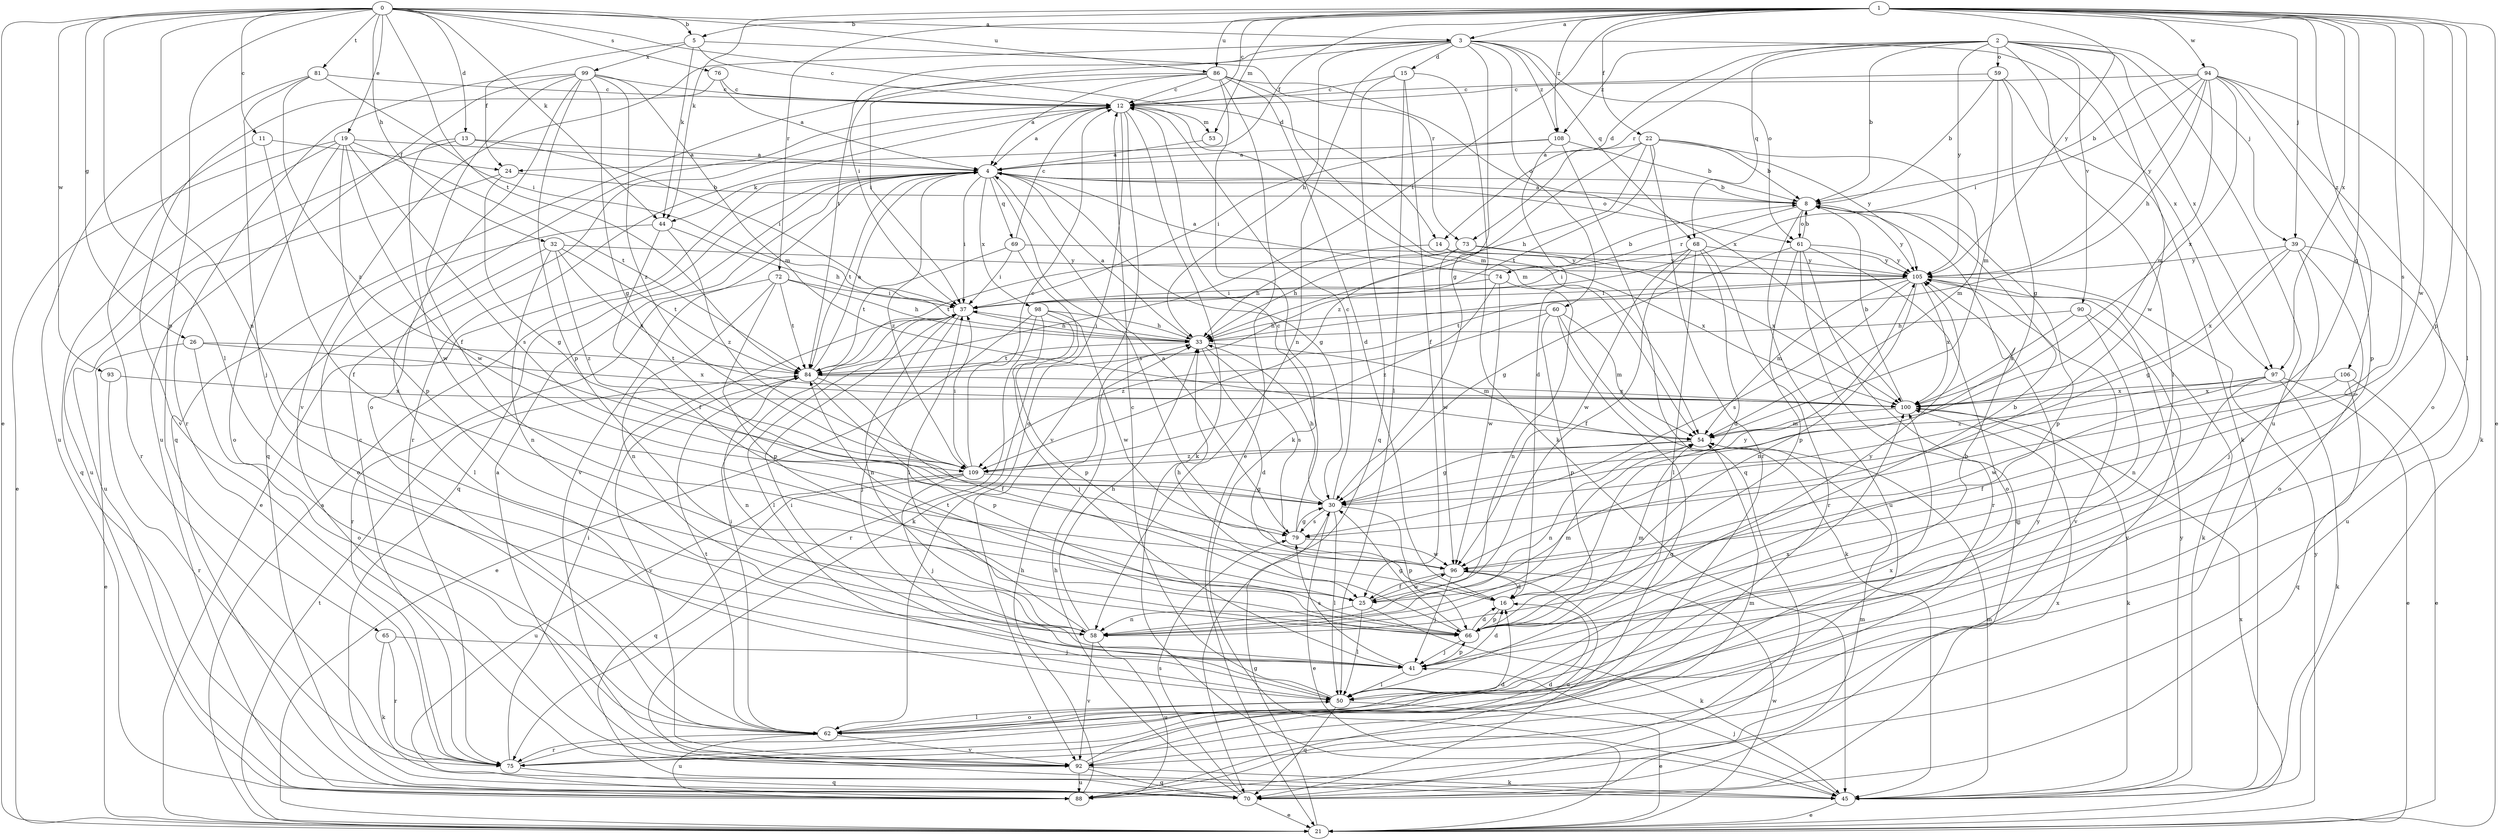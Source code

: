 strict digraph  {
0;
1;
2;
3;
4;
5;
8;
11;
12;
13;
14;
15;
16;
19;
21;
22;
24;
25;
26;
30;
32;
33;
37;
39;
41;
44;
45;
50;
53;
54;
58;
59;
60;
61;
62;
65;
66;
68;
69;
70;
72;
73;
74;
75;
76;
79;
81;
84;
86;
88;
90;
92;
93;
94;
96;
97;
98;
99;
100;
105;
106;
108;
109;
0 -> 3  [label=a];
0 -> 5  [label=b];
0 -> 11  [label=c];
0 -> 13  [label=d];
0 -> 14  [label=d];
0 -> 19  [label=e];
0 -> 21  [label=e];
0 -> 26  [label=g];
0 -> 32  [label=h];
0 -> 44  [label=k];
0 -> 50  [label=l];
0 -> 58  [label=n];
0 -> 65  [label=p];
0 -> 76  [label=s];
0 -> 81  [label=t];
0 -> 84  [label=t];
0 -> 86  [label=u];
0 -> 93  [label=w];
1 -> 3  [label=a];
1 -> 5  [label=b];
1 -> 12  [label=c];
1 -> 21  [label=e];
1 -> 22  [label=f];
1 -> 24  [label=f];
1 -> 30  [label=g];
1 -> 39  [label=j];
1 -> 44  [label=k];
1 -> 50  [label=l];
1 -> 53  [label=m];
1 -> 66  [label=p];
1 -> 72  [label=r];
1 -> 79  [label=s];
1 -> 84  [label=t];
1 -> 86  [label=u];
1 -> 94  [label=w];
1 -> 96  [label=w];
1 -> 97  [label=x];
1 -> 105  [label=y];
1 -> 106  [label=z];
1 -> 108  [label=z];
2 -> 8  [label=b];
2 -> 14  [label=d];
2 -> 39  [label=j];
2 -> 50  [label=l];
2 -> 59  [label=o];
2 -> 68  [label=q];
2 -> 73  [label=r];
2 -> 88  [label=u];
2 -> 90  [label=v];
2 -> 96  [label=w];
2 -> 97  [label=x];
2 -> 105  [label=y];
2 -> 108  [label=z];
3 -> 15  [label=d];
3 -> 30  [label=g];
3 -> 33  [label=h];
3 -> 37  [label=i];
3 -> 58  [label=n];
3 -> 60  [label=o];
3 -> 61  [label=o];
3 -> 68  [label=q];
3 -> 84  [label=t];
3 -> 92  [label=v];
3 -> 97  [label=x];
3 -> 108  [label=z];
4 -> 8  [label=b];
4 -> 21  [label=e];
4 -> 30  [label=g];
4 -> 37  [label=i];
4 -> 44  [label=k];
4 -> 61  [label=o];
4 -> 69  [label=q];
4 -> 70  [label=q];
4 -> 79  [label=s];
4 -> 84  [label=t];
4 -> 92  [label=v];
4 -> 98  [label=x];
4 -> 109  [label=z];
5 -> 12  [label=c];
5 -> 24  [label=f];
5 -> 44  [label=k];
5 -> 73  [label=r];
5 -> 99  [label=x];
8 -> 4  [label=a];
8 -> 61  [label=o];
8 -> 66  [label=p];
8 -> 74  [label=r];
8 -> 88  [label=u];
8 -> 105  [label=y];
11 -> 24  [label=f];
11 -> 25  [label=f];
11 -> 75  [label=r];
12 -> 4  [label=a];
12 -> 45  [label=k];
12 -> 53  [label=m];
12 -> 54  [label=m];
12 -> 62  [label=o];
12 -> 70  [label=q];
12 -> 75  [label=r];
12 -> 92  [label=v];
13 -> 4  [label=a];
13 -> 37  [label=i];
13 -> 88  [label=u];
13 -> 96  [label=w];
14 -> 33  [label=h];
14 -> 100  [label=x];
14 -> 105  [label=y];
15 -> 12  [label=c];
15 -> 25  [label=f];
15 -> 45  [label=k];
15 -> 50  [label=l];
15 -> 70  [label=q];
16 -> 8  [label=b];
16 -> 33  [label=h];
16 -> 66  [label=p];
19 -> 4  [label=a];
19 -> 21  [label=e];
19 -> 62  [label=o];
19 -> 66  [label=p];
19 -> 70  [label=q];
19 -> 79  [label=s];
19 -> 84  [label=t];
19 -> 96  [label=w];
21 -> 4  [label=a];
21 -> 30  [label=g];
21 -> 84  [label=t];
21 -> 96  [label=w];
21 -> 100  [label=x];
21 -> 105  [label=y];
22 -> 4  [label=a];
22 -> 8  [label=b];
22 -> 33  [label=h];
22 -> 54  [label=m];
22 -> 75  [label=r];
22 -> 84  [label=t];
22 -> 105  [label=y];
22 -> 109  [label=z];
24 -> 8  [label=b];
24 -> 30  [label=g];
24 -> 88  [label=u];
25 -> 45  [label=k];
25 -> 50  [label=l];
25 -> 58  [label=n];
25 -> 96  [label=w];
25 -> 105  [label=y];
26 -> 21  [label=e];
26 -> 62  [label=o];
26 -> 84  [label=t];
26 -> 100  [label=x];
30 -> 12  [label=c];
30 -> 21  [label=e];
30 -> 33  [label=h];
30 -> 50  [label=l];
30 -> 66  [label=p];
30 -> 79  [label=s];
32 -> 50  [label=l];
32 -> 58  [label=n];
32 -> 84  [label=t];
32 -> 100  [label=x];
32 -> 105  [label=y];
32 -> 109  [label=z];
33 -> 4  [label=a];
33 -> 16  [label=d];
33 -> 37  [label=i];
33 -> 54  [label=m];
33 -> 79  [label=s];
33 -> 84  [label=t];
37 -> 33  [label=h];
37 -> 41  [label=j];
37 -> 50  [label=l];
37 -> 58  [label=n];
39 -> 30  [label=g];
39 -> 41  [label=j];
39 -> 62  [label=o];
39 -> 88  [label=u];
39 -> 100  [label=x];
39 -> 105  [label=y];
41 -> 16  [label=d];
41 -> 50  [label=l];
41 -> 66  [label=p];
41 -> 79  [label=s];
44 -> 25  [label=f];
44 -> 33  [label=h];
44 -> 62  [label=o];
44 -> 109  [label=z];
45 -> 21  [label=e];
45 -> 41  [label=j];
45 -> 54  [label=m];
45 -> 105  [label=y];
50 -> 8  [label=b];
50 -> 12  [label=c];
50 -> 21  [label=e];
50 -> 37  [label=i];
50 -> 62  [label=o];
50 -> 70  [label=q];
50 -> 100  [label=x];
53 -> 4  [label=a];
54 -> 30  [label=g];
54 -> 58  [label=n];
54 -> 109  [label=z];
58 -> 33  [label=h];
58 -> 37  [label=i];
58 -> 54  [label=m];
58 -> 88  [label=u];
58 -> 92  [label=v];
59 -> 8  [label=b];
59 -> 12  [label=c];
59 -> 30  [label=g];
59 -> 45  [label=k];
59 -> 54  [label=m];
60 -> 33  [label=h];
60 -> 45  [label=k];
60 -> 54  [label=m];
60 -> 66  [label=p];
60 -> 70  [label=q];
60 -> 109  [label=z];
61 -> 8  [label=b];
61 -> 30  [label=g];
61 -> 62  [label=o];
61 -> 66  [label=p];
61 -> 70  [label=q];
61 -> 75  [label=r];
61 -> 105  [label=y];
62 -> 37  [label=i];
62 -> 50  [label=l];
62 -> 75  [label=r];
62 -> 84  [label=t];
62 -> 88  [label=u];
62 -> 92  [label=v];
62 -> 100  [label=x];
65 -> 41  [label=j];
65 -> 45  [label=k];
65 -> 75  [label=r];
66 -> 16  [label=d];
66 -> 30  [label=g];
66 -> 41  [label=j];
66 -> 54  [label=m];
66 -> 84  [label=t];
66 -> 105  [label=y];
68 -> 16  [label=d];
68 -> 25  [label=f];
68 -> 37  [label=i];
68 -> 50  [label=l];
68 -> 75  [label=r];
68 -> 96  [label=w];
68 -> 105  [label=y];
69 -> 12  [label=c];
69 -> 37  [label=i];
69 -> 45  [label=k];
69 -> 84  [label=t];
69 -> 105  [label=y];
70 -> 21  [label=e];
70 -> 33  [label=h];
70 -> 54  [label=m];
70 -> 79  [label=s];
70 -> 100  [label=x];
72 -> 33  [label=h];
72 -> 37  [label=i];
72 -> 58  [label=n];
72 -> 66  [label=p];
72 -> 75  [label=r];
72 -> 84  [label=t];
73 -> 33  [label=h];
73 -> 84  [label=t];
73 -> 96  [label=w];
73 -> 100  [label=x];
73 -> 105  [label=y];
74 -> 4  [label=a];
74 -> 8  [label=b];
74 -> 37  [label=i];
74 -> 58  [label=n];
74 -> 96  [label=w];
74 -> 109  [label=z];
75 -> 12  [label=c];
75 -> 16  [label=d];
75 -> 37  [label=i];
75 -> 70  [label=q];
75 -> 105  [label=y];
76 -> 4  [label=a];
76 -> 12  [label=c];
76 -> 92  [label=v];
79 -> 4  [label=a];
79 -> 12  [label=c];
79 -> 30  [label=g];
79 -> 96  [label=w];
81 -> 12  [label=c];
81 -> 37  [label=i];
81 -> 41  [label=j];
81 -> 88  [label=u];
81 -> 109  [label=z];
84 -> 4  [label=a];
84 -> 25  [label=f];
84 -> 58  [label=n];
84 -> 66  [label=p];
84 -> 92  [label=v];
84 -> 100  [label=x];
86 -> 4  [label=a];
86 -> 12  [label=c];
86 -> 16  [label=d];
86 -> 21  [label=e];
86 -> 37  [label=i];
86 -> 45  [label=k];
86 -> 54  [label=m];
86 -> 70  [label=q];
86 -> 100  [label=x];
88 -> 33  [label=h];
90 -> 33  [label=h];
90 -> 58  [label=n];
90 -> 92  [label=v];
90 -> 100  [label=x];
92 -> 4  [label=a];
92 -> 16  [label=d];
92 -> 45  [label=k];
92 -> 54  [label=m];
92 -> 70  [label=q];
92 -> 88  [label=u];
93 -> 75  [label=r];
93 -> 100  [label=x];
94 -> 8  [label=b];
94 -> 12  [label=c];
94 -> 33  [label=h];
94 -> 37  [label=i];
94 -> 45  [label=k];
94 -> 54  [label=m];
94 -> 62  [label=o];
94 -> 66  [label=p];
94 -> 100  [label=x];
94 -> 105  [label=y];
96 -> 16  [label=d];
96 -> 25  [label=f];
96 -> 41  [label=j];
96 -> 88  [label=u];
97 -> 21  [label=e];
97 -> 41  [label=j];
97 -> 45  [label=k];
97 -> 96  [label=w];
97 -> 100  [label=x];
97 -> 109  [label=z];
98 -> 21  [label=e];
98 -> 33  [label=h];
98 -> 41  [label=j];
98 -> 66  [label=p];
98 -> 75  [label=r];
98 -> 96  [label=w];
99 -> 12  [label=c];
99 -> 25  [label=f];
99 -> 30  [label=g];
99 -> 54  [label=m];
99 -> 62  [label=o];
99 -> 66  [label=p];
99 -> 75  [label=r];
99 -> 88  [label=u];
99 -> 109  [label=z];
100 -> 8  [label=b];
100 -> 45  [label=k];
100 -> 54  [label=m];
105 -> 37  [label=i];
105 -> 45  [label=k];
105 -> 54  [label=m];
105 -> 58  [label=n];
105 -> 79  [label=s];
105 -> 84  [label=t];
105 -> 92  [label=v];
105 -> 100  [label=x];
106 -> 21  [label=e];
106 -> 25  [label=f];
106 -> 70  [label=q];
106 -> 100  [label=x];
108 -> 4  [label=a];
108 -> 8  [label=b];
108 -> 16  [label=d];
108 -> 37  [label=i];
108 -> 70  [label=q];
109 -> 12  [label=c];
109 -> 30  [label=g];
109 -> 37  [label=i];
109 -> 41  [label=j];
109 -> 70  [label=q];
109 -> 88  [label=u];
}
